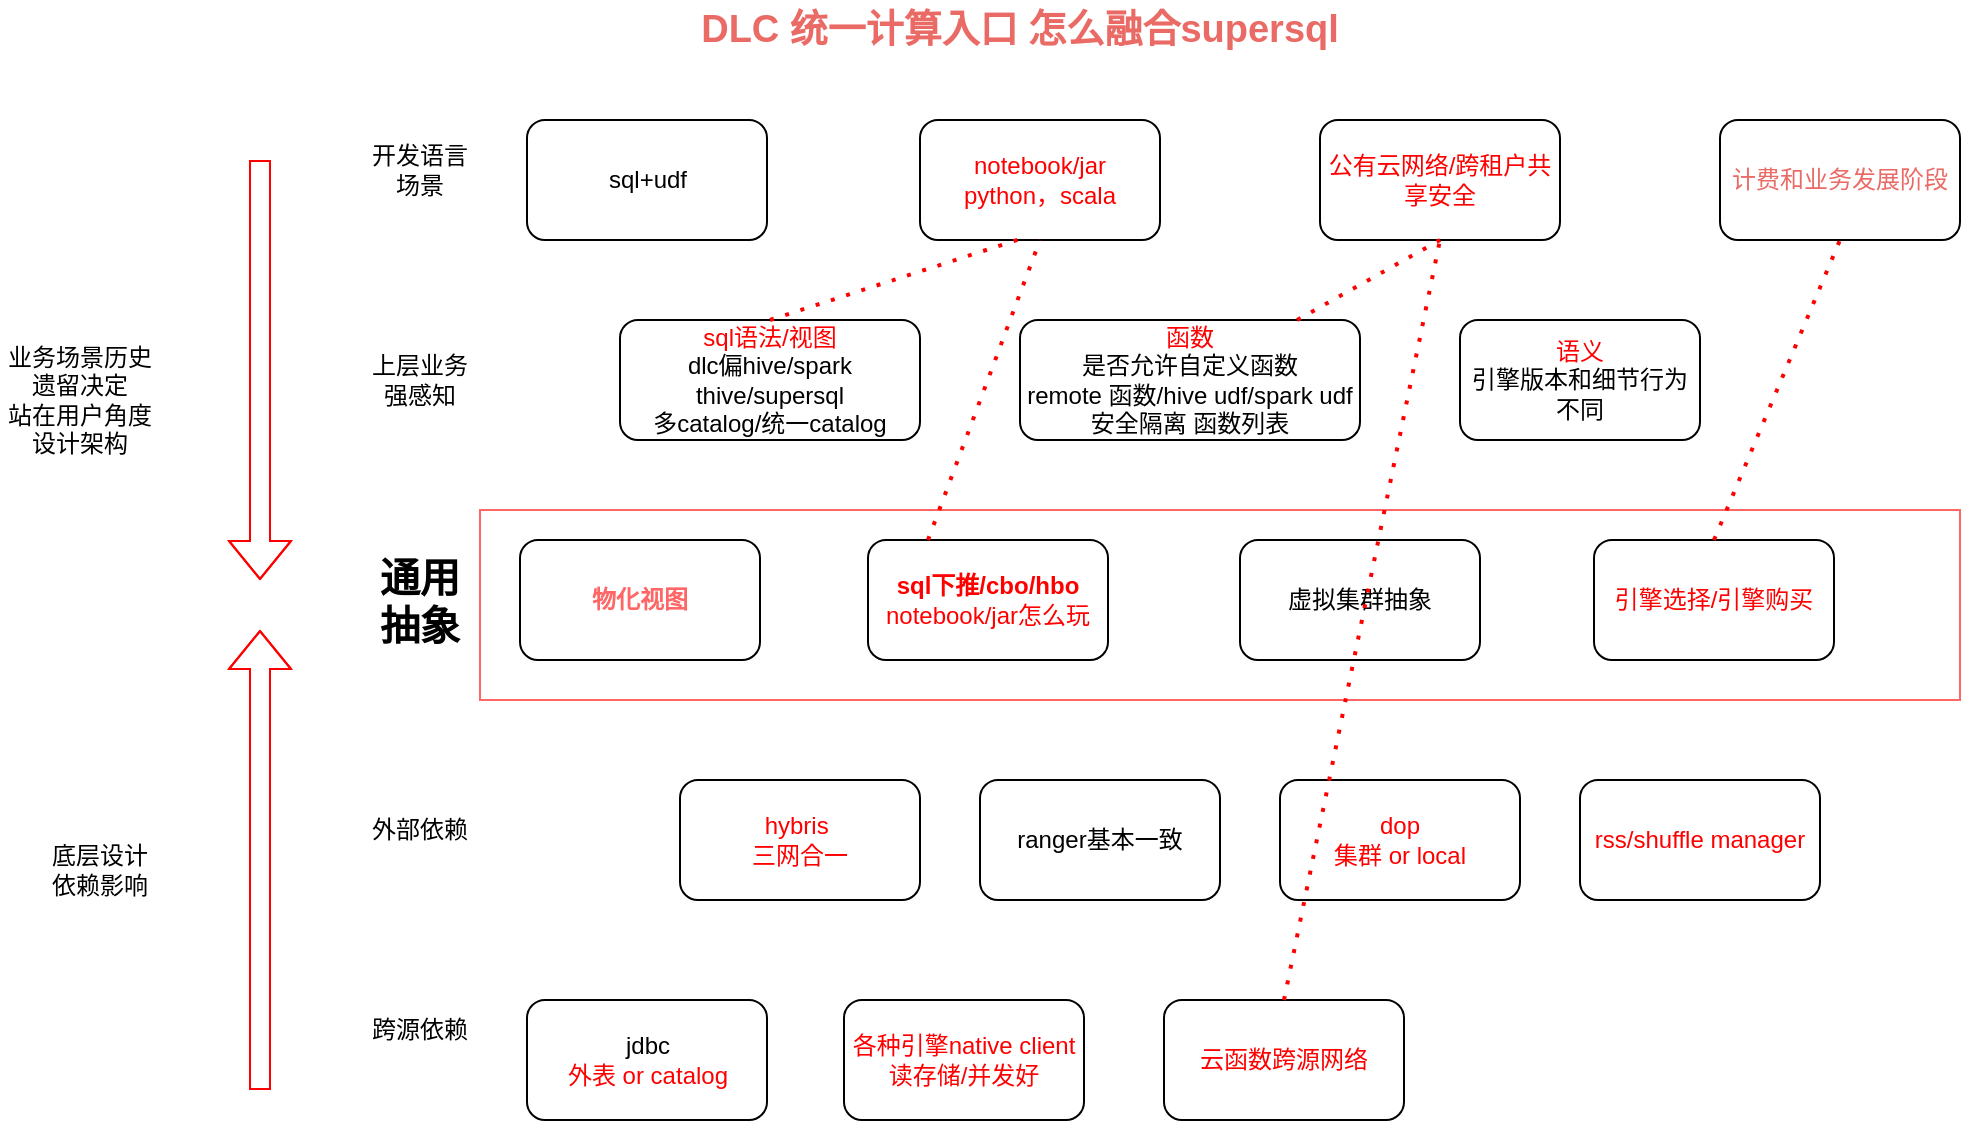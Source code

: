 <mxfile version="20.3.0" type="github">
  <diagram id="of9-G843k6Hil0wtaBBc" name="Page-1">
    <mxGraphModel dx="2125" dy="774" grid="1" gridSize="10" guides="1" tooltips="1" connect="1" arrows="1" fold="1" page="1" pageScale="1" pageWidth="827" pageHeight="1169" math="0" shadow="0">
      <root>
        <mxCell id="0" />
        <mxCell id="1" parent="0" />
        <mxCell id="PXcGYMHyOknp1wHEo6e0-32" value="" style="rounded=0;whiteSpace=wrap;html=1;strokeColor=#FF6666;fontSize=19;fontColor=#EA6B66;" vertex="1" parent="1">
          <mxGeometry x="220" y="295" width="740" height="95" as="geometry" />
        </mxCell>
        <mxCell id="PXcGYMHyOknp1wHEo6e0-1" value="&lt;font color=&quot;#ff0000&quot;&gt;sql语法/视图&lt;br&gt;&lt;/font&gt;dlc偏hive/spark&lt;br&gt;thive/supersql&lt;br&gt;多catalog/统一catalog" style="rounded=1;whiteSpace=wrap;html=1;" vertex="1" parent="1">
          <mxGeometry x="290" y="200" width="150" height="60" as="geometry" />
        </mxCell>
        <mxCell id="PXcGYMHyOknp1wHEo6e0-2" value="上层业务强感知" style="text;html=1;strokeColor=none;fillColor=none;align=center;verticalAlign=middle;whiteSpace=wrap;rounded=0;" vertex="1" parent="1">
          <mxGeometry x="160" y="215" width="60" height="30" as="geometry" />
        </mxCell>
        <mxCell id="PXcGYMHyOknp1wHEo6e0-3" value="&lt;font color=&quot;#ff0000&quot;&gt;函数&lt;/font&gt;&lt;br&gt;是否允许自定义函数&lt;br&gt;remote 函数/hive udf/spark udf&lt;br&gt;安全隔离 函数列表" style="rounded=1;whiteSpace=wrap;html=1;" vertex="1" parent="1">
          <mxGeometry x="490" y="200" width="170" height="60" as="geometry" />
        </mxCell>
        <mxCell id="PXcGYMHyOknp1wHEo6e0-4" value="&lt;font color=&quot;#ff0000&quot;&gt;语义&lt;br&gt;&lt;/font&gt;引擎版本和细节行为不同" style="rounded=1;whiteSpace=wrap;html=1;" vertex="1" parent="1">
          <mxGeometry x="710" y="200" width="120" height="60" as="geometry" />
        </mxCell>
        <mxCell id="PXcGYMHyOknp1wHEo6e0-5" value="&lt;font color=&quot;#ff0000&quot;&gt;notebook/jar&lt;br&gt;python，scala&lt;/font&gt;" style="rounded=1;whiteSpace=wrap;html=1;" vertex="1" parent="1">
          <mxGeometry x="440" y="100" width="120" height="60" as="geometry" />
        </mxCell>
        <mxCell id="PXcGYMHyOknp1wHEo6e0-6" value="开发语言场景" style="text;html=1;strokeColor=none;fillColor=none;align=center;verticalAlign=middle;whiteSpace=wrap;rounded=0;" vertex="1" parent="1">
          <mxGeometry x="160" y="110" width="60" height="30" as="geometry" />
        </mxCell>
        <mxCell id="PXcGYMHyOknp1wHEo6e0-7" value="&lt;font&gt;sql+udf&lt;/font&gt;" style="rounded=1;whiteSpace=wrap;html=1;fontColor=#000000;" vertex="1" parent="1">
          <mxGeometry x="243.5" y="100" width="120" height="60" as="geometry" />
        </mxCell>
        <mxCell id="PXcGYMHyOknp1wHEo6e0-8" value="&lt;font color=&quot;#ff0000&quot;&gt;hybris&amp;nbsp;&lt;br&gt;三网合一&lt;br&gt;&lt;/font&gt;" style="rounded=1;whiteSpace=wrap;html=1;" vertex="1" parent="1">
          <mxGeometry x="320" y="430" width="120" height="60" as="geometry" />
        </mxCell>
        <mxCell id="PXcGYMHyOknp1wHEo6e0-9" value="通用抽象" style="text;html=1;strokeColor=none;fillColor=none;align=center;verticalAlign=middle;whiteSpace=wrap;rounded=0;fontSize=20;fontStyle=1" vertex="1" parent="1">
          <mxGeometry x="160" y="325" width="60" height="30" as="geometry" />
        </mxCell>
        <mxCell id="PXcGYMHyOknp1wHEo6e0-10" value="&lt;font&gt;ranger基本一致&lt;/font&gt;" style="rounded=1;whiteSpace=wrap;html=1;fontColor=#000000;" vertex="1" parent="1">
          <mxGeometry x="470" y="430" width="120" height="60" as="geometry" />
        </mxCell>
        <mxCell id="PXcGYMHyOknp1wHEo6e0-11" value="&lt;font color=&quot;#ff0000&quot;&gt;引擎选择/引擎购买&lt;/font&gt;" style="rounded=1;whiteSpace=wrap;html=1;strokeColor=#000000;fontColor=#000000;" vertex="1" parent="1">
          <mxGeometry x="777" y="310" width="120" height="60" as="geometry" />
        </mxCell>
        <mxCell id="PXcGYMHyOknp1wHEo6e0-12" value="&lt;font color=&quot;#ff0000&quot;&gt;&lt;b&gt;sql下推/cbo/hbo&lt;br&gt;&lt;/b&gt;notebook/jar怎么玩&lt;br&gt;&lt;/font&gt;" style="rounded=1;whiteSpace=wrap;html=1;" vertex="1" parent="1">
          <mxGeometry x="414" y="310" width="120" height="60" as="geometry" />
        </mxCell>
        <mxCell id="PXcGYMHyOknp1wHEo6e0-14" value="&lt;font&gt;虚拟集群抽象&lt;/font&gt;" style="rounded=1;whiteSpace=wrap;html=1;fontColor=#000000;" vertex="1" parent="1">
          <mxGeometry x="600" y="310" width="120" height="60" as="geometry" />
        </mxCell>
        <mxCell id="PXcGYMHyOknp1wHEo6e0-15" value="外部依赖" style="text;html=1;strokeColor=none;fillColor=none;align=center;verticalAlign=middle;whiteSpace=wrap;rounded=0;" vertex="1" parent="1">
          <mxGeometry x="160" y="440" width="60" height="30" as="geometry" />
        </mxCell>
        <mxCell id="PXcGYMHyOknp1wHEo6e0-16" value="&lt;font color=&quot;#ff0000&quot;&gt;dop&lt;br&gt;集群 or local&lt;br&gt;&lt;/font&gt;" style="rounded=1;whiteSpace=wrap;html=1;" vertex="1" parent="1">
          <mxGeometry x="620" y="430" width="120" height="60" as="geometry" />
        </mxCell>
        <mxCell id="PXcGYMHyOknp1wHEo6e0-17" value="&lt;font color=&quot;#ff0000&quot;&gt;rss/shuffle manager&lt;/font&gt;" style="rounded=1;whiteSpace=wrap;html=1;" vertex="1" parent="1">
          <mxGeometry x="770" y="430" width="120" height="60" as="geometry" />
        </mxCell>
        <mxCell id="PXcGYMHyOknp1wHEo6e0-18" value="跨源依赖" style="text;html=1;strokeColor=none;fillColor=none;align=center;verticalAlign=middle;whiteSpace=wrap;rounded=0;" vertex="1" parent="1">
          <mxGeometry x="160" y="540" width="60" height="30" as="geometry" />
        </mxCell>
        <mxCell id="PXcGYMHyOknp1wHEo6e0-19" value="&lt;font&gt;jdbc&lt;br&gt;&lt;font color=&quot;#ff0000&quot;&gt;外表 or catalog&lt;/font&gt;&lt;br&gt;&lt;/font&gt;" style="rounded=1;whiteSpace=wrap;html=1;fontColor=#000000;" vertex="1" parent="1">
          <mxGeometry x="243.5" y="540" width="120" height="60" as="geometry" />
        </mxCell>
        <mxCell id="PXcGYMHyOknp1wHEo6e0-20" value="&lt;font color=&quot;#ff0000&quot;&gt;各种引擎native client 读存储/并发好&lt;br&gt;&lt;/font&gt;" style="rounded=1;whiteSpace=wrap;html=1;" vertex="1" parent="1">
          <mxGeometry x="402" y="540" width="120" height="60" as="geometry" />
        </mxCell>
        <mxCell id="PXcGYMHyOknp1wHEo6e0-21" value="云函数跨源网络" style="rounded=1;whiteSpace=wrap;html=1;fontColor=#FF0000;" vertex="1" parent="1">
          <mxGeometry x="562" y="540" width="120" height="60" as="geometry" />
        </mxCell>
        <mxCell id="PXcGYMHyOknp1wHEo6e0-22" value="&lt;font color=&quot;#ff0000&quot;&gt;公有云网络/跨租户共享安全&lt;/font&gt;" style="rounded=1;whiteSpace=wrap;html=1;" vertex="1" parent="1">
          <mxGeometry x="640" y="100" width="120" height="60" as="geometry" />
        </mxCell>
        <mxCell id="PXcGYMHyOknp1wHEo6e0-23" value="&lt;font&gt;计费和业务发展阶段&lt;/font&gt;" style="rounded=1;whiteSpace=wrap;html=1;fontColor=#EA6B66;" vertex="1" parent="1">
          <mxGeometry x="840" y="100" width="120" height="60" as="geometry" />
        </mxCell>
        <mxCell id="PXcGYMHyOknp1wHEo6e0-24" value="" style="endArrow=none;dashed=1;html=1;dashPattern=1 3;strokeWidth=2;rounded=0;fontColor=#FF0000;entryX=0.5;entryY=1;entryDx=0;entryDy=0;exitX=0.25;exitY=0;exitDx=0;exitDy=0;strokeColor=#FF0000;" edge="1" parent="1" source="PXcGYMHyOknp1wHEo6e0-12" target="PXcGYMHyOknp1wHEo6e0-5">
          <mxGeometry width="50" height="50" relative="1" as="geometry">
            <mxPoint x="610" y="350" as="sourcePoint" />
            <mxPoint x="660" y="300" as="targetPoint" />
          </mxGeometry>
        </mxCell>
        <mxCell id="PXcGYMHyOknp1wHEo6e0-25" value="" style="endArrow=none;dashed=1;html=1;dashPattern=1 3;strokeWidth=2;rounded=0;strokeColor=#FF0000;fontColor=#FF0000;entryX=0.5;entryY=1;entryDx=0;entryDy=0;exitX=0.5;exitY=0;exitDx=0;exitDy=0;" edge="1" parent="1" source="PXcGYMHyOknp1wHEo6e0-11" target="PXcGYMHyOknp1wHEo6e0-23">
          <mxGeometry width="50" height="50" relative="1" as="geometry">
            <mxPoint x="610" y="350" as="sourcePoint" />
            <mxPoint x="660" y="300" as="targetPoint" />
          </mxGeometry>
        </mxCell>
        <mxCell id="PXcGYMHyOknp1wHEo6e0-26" value="" style="endArrow=none;dashed=1;html=1;dashPattern=1 3;strokeWidth=2;rounded=0;fontColor=#FF0000;entryX=0.417;entryY=0.992;entryDx=0;entryDy=0;exitX=0.5;exitY=0;exitDx=0;exitDy=0;strokeColor=#FF0000;entryPerimeter=0;" edge="1" parent="1" source="PXcGYMHyOknp1wHEo6e0-1" target="PXcGYMHyOknp1wHEo6e0-5">
          <mxGeometry width="50" height="50" relative="1" as="geometry">
            <mxPoint x="430" y="320" as="sourcePoint" />
            <mxPoint x="510" y="170" as="targetPoint" />
          </mxGeometry>
        </mxCell>
        <mxCell id="PXcGYMHyOknp1wHEo6e0-27" value="" style="shape=flexArrow;endArrow=classic;html=1;rounded=0;strokeColor=#FF0000;fontColor=#FFCCCC;" edge="1" parent="1">
          <mxGeometry width="50" height="50" relative="1" as="geometry">
            <mxPoint x="110" y="120" as="sourcePoint" />
            <mxPoint x="110" y="330" as="targetPoint" />
            <Array as="points">
              <mxPoint x="110" y="200" />
            </Array>
          </mxGeometry>
        </mxCell>
        <mxCell id="PXcGYMHyOknp1wHEo6e0-28" value="" style="shape=flexArrow;endArrow=classic;html=1;rounded=0;strokeColor=#FF0000;fontColor=#FFCCCC;" edge="1" parent="1">
          <mxGeometry width="50" height="50" relative="1" as="geometry">
            <mxPoint x="110" y="585" as="sourcePoint" />
            <mxPoint x="110" y="355" as="targetPoint" />
            <Array as="points">
              <mxPoint x="110" y="225" />
            </Array>
          </mxGeometry>
        </mxCell>
        <mxCell id="PXcGYMHyOknp1wHEo6e0-29" value="&lt;font color=&quot;#000000&quot;&gt;业务场景历史遗留决定&lt;br&gt;站在用户角度设计架构&lt;br&gt;&lt;/font&gt;" style="text;html=1;strokeColor=none;fillColor=none;align=center;verticalAlign=middle;whiteSpace=wrap;rounded=0;fontColor=#FFCCCC;" vertex="1" parent="1">
          <mxGeometry x="-20" y="200" width="80" height="80" as="geometry" />
        </mxCell>
        <mxCell id="PXcGYMHyOknp1wHEo6e0-30" value="&lt;font color=&quot;#000000&quot;&gt;底层设计依赖影响&lt;/font&gt;" style="text;html=1;strokeColor=none;fillColor=none;align=center;verticalAlign=middle;whiteSpace=wrap;rounded=0;fontColor=#FFCCCC;" vertex="1" parent="1">
          <mxGeometry y="460" width="60" height="30" as="geometry" />
        </mxCell>
        <mxCell id="PXcGYMHyOknp1wHEo6e0-31" value="&lt;b&gt;&lt;font style=&quot;font-size: 19px;&quot; color=&quot;#ea6b66&quot;&gt;DLC 统一计算入口 怎么融合supersql&lt;/font&gt;&lt;/b&gt;" style="text;html=1;strokeColor=none;fillColor=none;align=center;verticalAlign=middle;whiteSpace=wrap;rounded=0;fontColor=#000000;" vertex="1" parent="1">
          <mxGeometry x="110" y="40" width="760" height="30" as="geometry" />
        </mxCell>
        <mxCell id="PXcGYMHyOknp1wHEo6e0-33" value="" style="endArrow=none;dashed=1;html=1;dashPattern=1 3;strokeWidth=2;rounded=0;strokeColor=#FF0000;fontSize=19;fontColor=#EA6B66;entryX=0.5;entryY=1;entryDx=0;entryDy=0;" edge="1" parent="1" source="PXcGYMHyOknp1wHEo6e0-3" target="PXcGYMHyOknp1wHEo6e0-22">
          <mxGeometry width="50" height="50" relative="1" as="geometry">
            <mxPoint x="480" y="320" as="sourcePoint" />
            <mxPoint x="530" y="270" as="targetPoint" />
          </mxGeometry>
        </mxCell>
        <mxCell id="PXcGYMHyOknp1wHEo6e0-34" value="" style="endArrow=none;dashed=1;html=1;dashPattern=1 3;strokeWidth=2;rounded=0;strokeColor=#FF0000;fontSize=19;fontColor=#EA6B66;entryX=0.5;entryY=1;entryDx=0;entryDy=0;exitX=0.5;exitY=0;exitDx=0;exitDy=0;" edge="1" parent="1" source="PXcGYMHyOknp1wHEo6e0-21" target="PXcGYMHyOknp1wHEo6e0-22">
          <mxGeometry width="50" height="50" relative="1" as="geometry">
            <mxPoint x="638.571" y="210" as="sourcePoint" />
            <mxPoint x="710" y="170" as="targetPoint" />
          </mxGeometry>
        </mxCell>
        <mxCell id="PXcGYMHyOknp1wHEo6e0-35" value="&lt;font&gt;&lt;b&gt;物化视图&lt;/b&gt;&lt;br&gt;&lt;/font&gt;" style="rounded=1;whiteSpace=wrap;html=1;fontColor=#FF6666;" vertex="1" parent="1">
          <mxGeometry x="240" y="310" width="120" height="60" as="geometry" />
        </mxCell>
      </root>
    </mxGraphModel>
  </diagram>
</mxfile>

